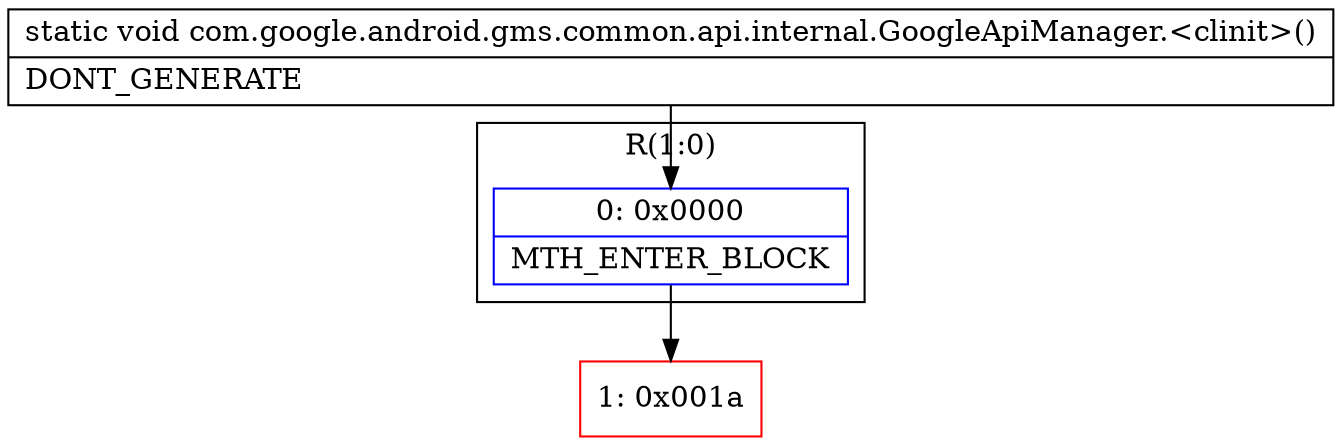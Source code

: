 digraph "CFG forcom.google.android.gms.common.api.internal.GoogleApiManager.\<clinit\>()V" {
subgraph cluster_Region_1013131053 {
label = "R(1:0)";
node [shape=record,color=blue];
Node_0 [shape=record,label="{0\:\ 0x0000|MTH_ENTER_BLOCK\l}"];
}
Node_1 [shape=record,color=red,label="{1\:\ 0x001a}"];
MethodNode[shape=record,label="{static void com.google.android.gms.common.api.internal.GoogleApiManager.\<clinit\>()  | DONT_GENERATE\l}"];
MethodNode -> Node_0;
Node_0 -> Node_1;
}


